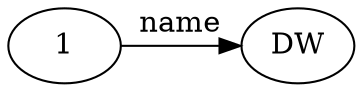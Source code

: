 digraph facebook_name_dw {
    { graph [rank=same]; 1 DW [rank=min]; }
    1 -> DW [label="name"];
}
